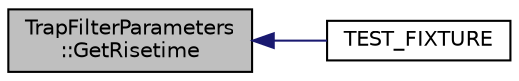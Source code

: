 digraph "TrapFilterParameters::GetRisetime"
{
  edge [fontname="Helvetica",fontsize="10",labelfontname="Helvetica",labelfontsize="10"];
  node [fontname="Helvetica",fontsize="10",shape=record];
  rankdir="LR";
  Node1 [label="TrapFilterParameters\l::GetRisetime",height=0.2,width=0.4,color="black", fillcolor="grey75", style="filled", fontcolor="black"];
  Node1 -> Node2 [dir="back",color="midnightblue",fontsize="10",style="solid",fontname="Helvetica"];
  Node2 [label="TEST_FIXTURE",height=0.2,width=0.4,color="black", fillcolor="white", style="filled",URL="$d0/d21/unittest-_channel_configuration_8cpp.html#a4ff3c25b58179c423496defa74b04ed9",tooltip="Testing the set/get for the Energy Filter Parameters. "];
}
